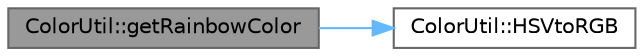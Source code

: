 digraph "ColorUtil::getRainbowColor"
{
 // LATEX_PDF_SIZE
  bgcolor="transparent";
  edge [fontname=Helvetica,fontsize=10,labelfontname=Helvetica,labelfontsize=10];
  node [fontname=Helvetica,fontsize=10,shape=box,height=0.2,width=0.4];
  rankdir="LR";
  Node1 [id="Node000001",label="ColorUtil::getRainbowColor",height=0.2,width=0.4,color="gray40", fillcolor="grey60", style="filled", fontcolor="black",tooltip="Generates a rainbow RGB color based on a tick value."];
  Node1 -> Node2 [id="edge1_Node000001_Node000002",color="steelblue1",style="solid",tooltip=" "];
  Node2 [id="Node000002",label="ColorUtil::HSVtoRGB",height=0.2,width=0.4,color="grey40", fillcolor="white", style="filled",URL="$db/dbf/namespace_color_util.html#a9c3b01c55c80e9b3e9d60ea4b31dba7a",tooltip="Converts HSV color to RGB color."];
}
